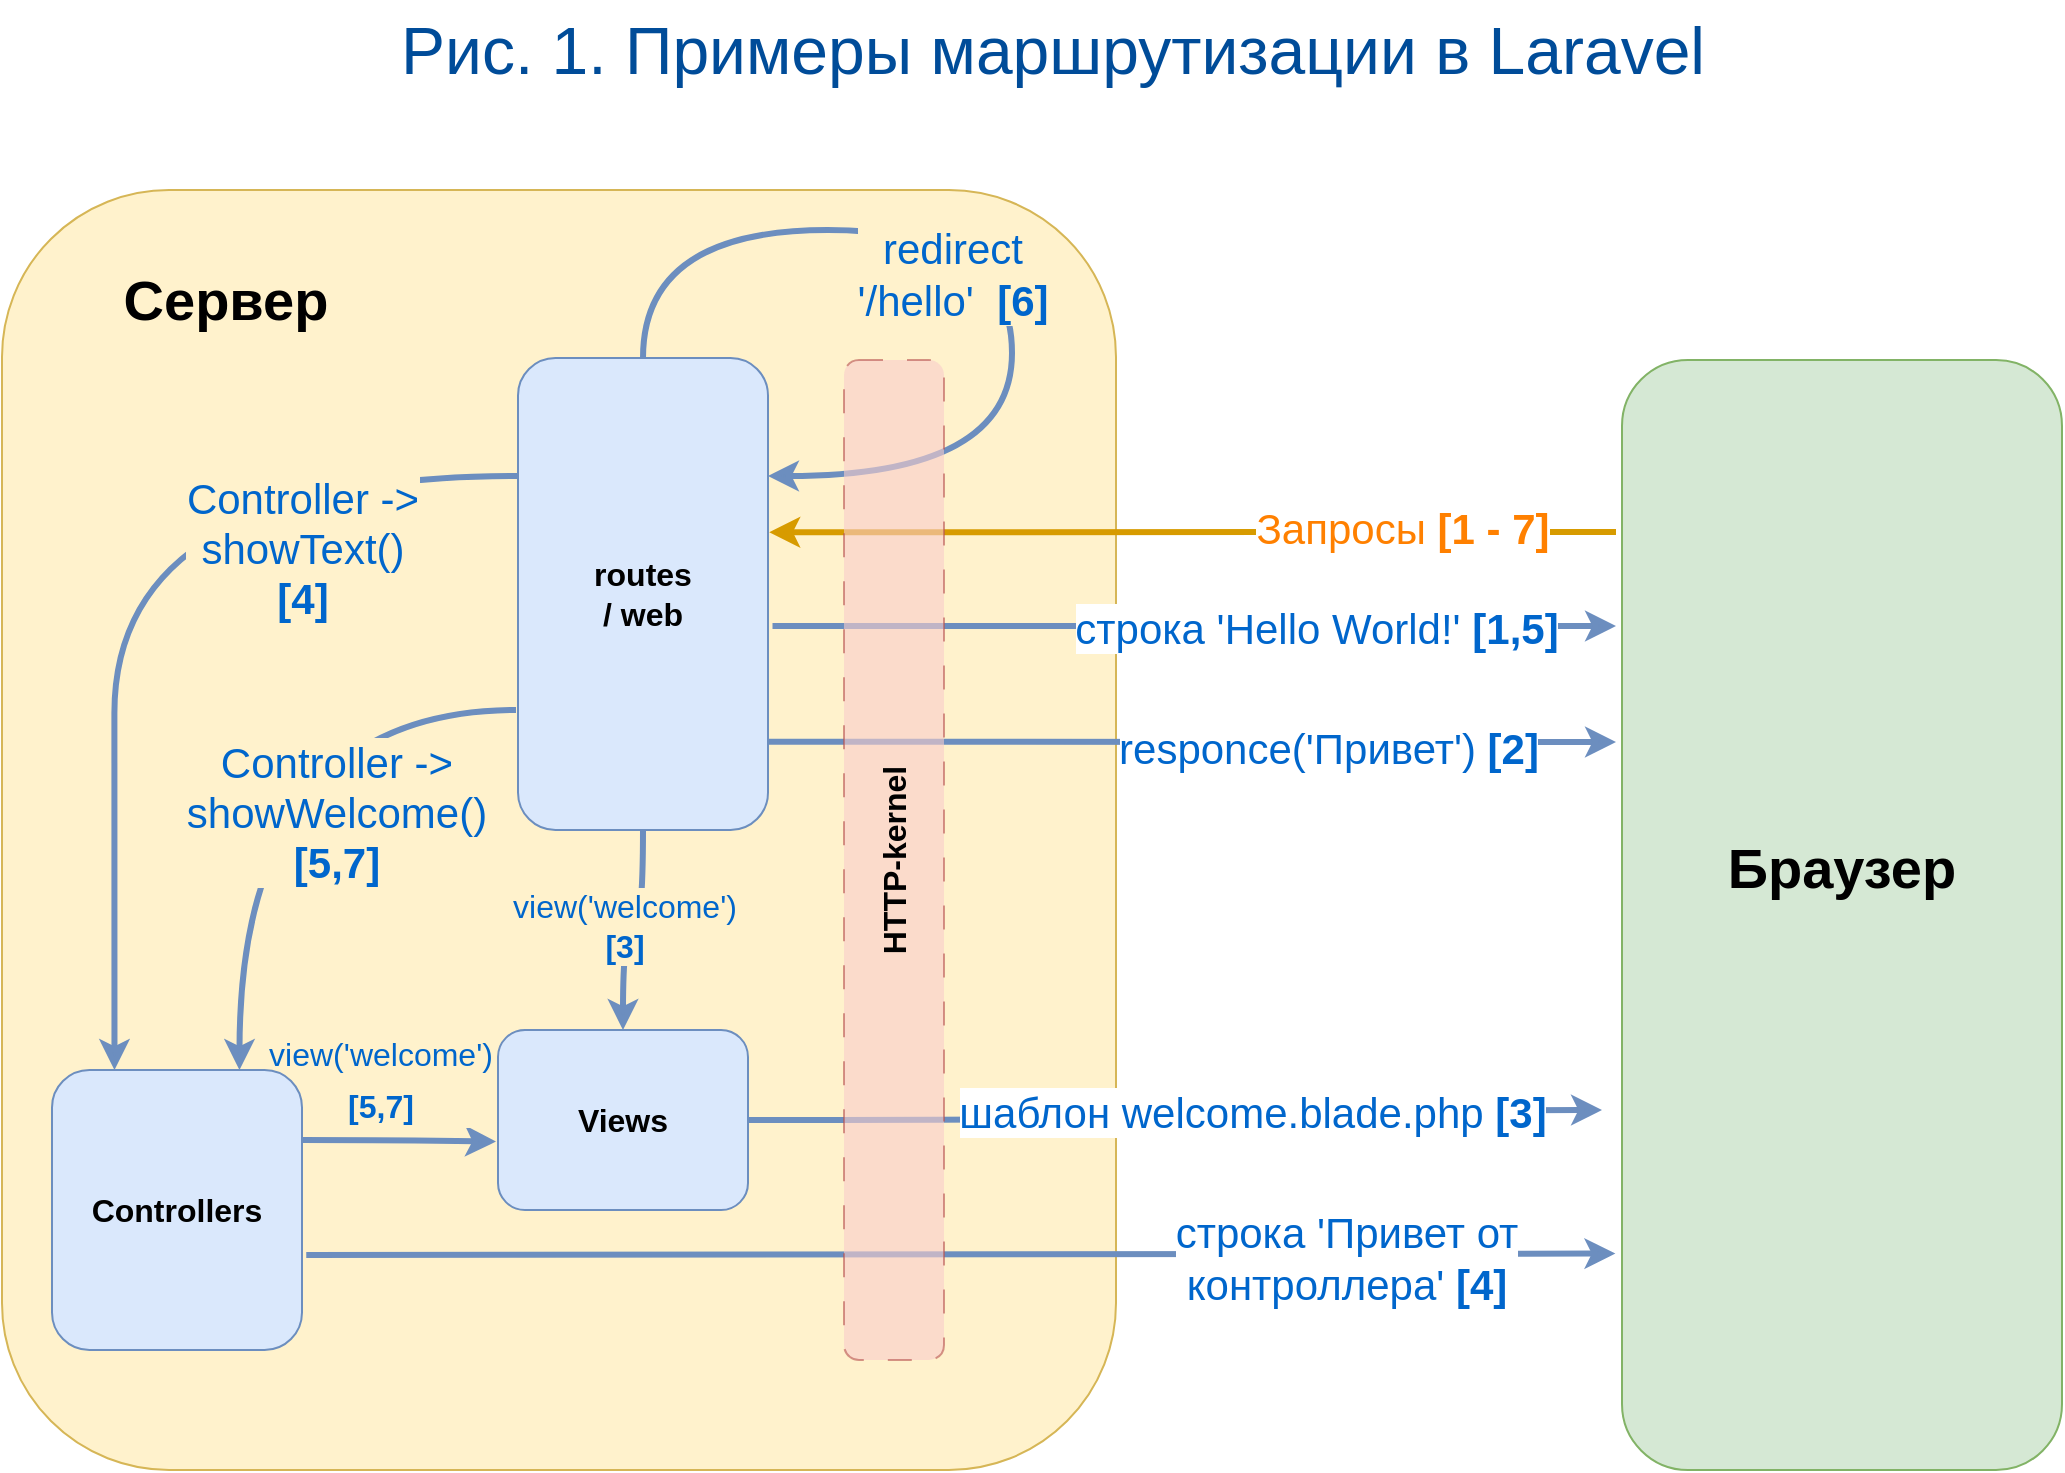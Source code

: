 <mxfile version="21.1.2" type="device">
  <diagram name="Страница 1" id="jEHX-ZtCNWRsOyHAzjee">
    <mxGraphModel dx="1360" dy="934" grid="1" gridSize="10" guides="1" tooltips="1" connect="1" arrows="1" fold="1" page="1" pageScale="1" pageWidth="1169" pageHeight="827" math="0" shadow="0">
      <root>
        <mxCell id="0" />
        <mxCell id="1" parent="0" />
        <mxCell id="UyK7CTYVqYZSrPb_AeM9-3" value="" style="rounded=1;whiteSpace=wrap;html=1;fillColor=#fff2cc;strokeColor=#d6b656;" parent="1" vertex="1">
          <mxGeometry x="73" y="120" width="557" height="640" as="geometry" />
        </mxCell>
        <mxCell id="UyK7CTYVqYZSrPb_AeM9-2" value="Сервер" style="text;html=1;strokeColor=none;fillColor=none;align=center;verticalAlign=middle;whiteSpace=wrap;rounded=0;fontSize=28;fontStyle=1" parent="1" vertex="1">
          <mxGeometry x="120" y="160" width="130" height="30" as="geometry" />
        </mxCell>
        <mxCell id="UyK7CTYVqYZSrPb_AeM9-7" style="edgeStyle=orthogonalEdgeStyle;rounded=0;orthogonalLoop=1;jettySize=auto;html=1;curved=1;strokeWidth=3;fillColor=#ffe6cc;strokeColor=#d79b00;entryX=1.005;entryY=0.369;entryDx=0;entryDy=0;entryPerimeter=0;" parent="1" target="UyK7CTYVqYZSrPb_AeM9-6" edge="1">
          <mxGeometry relative="1" as="geometry">
            <mxPoint x="880" y="291" as="sourcePoint" />
            <mxPoint x="533" y="274" as="targetPoint" />
          </mxGeometry>
        </mxCell>
        <mxCell id="UyK7CTYVqYZSrPb_AeM9-8" value="Запросы &lt;b&gt;[1 - 7]&lt;/b&gt;" style="edgeLabel;html=1;align=center;verticalAlign=middle;resizable=0;points=[];fontSize=21;fontColor=#FF8000;" parent="UyK7CTYVqYZSrPb_AeM9-7" vertex="1" connectable="0">
          <mxGeometry x="0.107" y="-2" relative="1" as="geometry">
            <mxPoint x="127" as="offset" />
          </mxGeometry>
        </mxCell>
        <mxCell id="UyK7CTYVqYZSrPb_AeM9-4" value="" style="rounded=1;whiteSpace=wrap;html=1;fillColor=#d5e8d4;strokeColor=#82b366;" parent="1" vertex="1">
          <mxGeometry x="883" y="205" width="220" height="555" as="geometry" />
        </mxCell>
        <mxCell id="UyK7CTYVqYZSrPb_AeM9-5" value="Браузер" style="text;html=1;strokeColor=none;fillColor=none;align=center;verticalAlign=middle;whiteSpace=wrap;rounded=0;fontSize=28;fontStyle=1" parent="1" vertex="1">
          <mxGeometry x="928" y="444" width="130" height="30" as="geometry" />
        </mxCell>
        <mxCell id="UyK7CTYVqYZSrPb_AeM9-6" value="routes &lt;br&gt;/ web" style="rounded=1;whiteSpace=wrap;html=1;fillColor=#dae8fc;strokeColor=#6c8ebf;fontSize=16;fontStyle=1" parent="1" vertex="1">
          <mxGeometry x="331" y="204" width="125" height="236" as="geometry" />
        </mxCell>
        <mxCell id="UyK7CTYVqYZSrPb_AeM9-10" style="edgeStyle=orthogonalEdgeStyle;rounded=0;orthogonalLoop=1;jettySize=auto;html=1;curved=1;strokeWidth=3;fillColor=#dae8fc;strokeColor=#6c8ebf;exitX=1.018;exitY=0.568;exitDx=0;exitDy=0;exitPerimeter=0;" parent="1" source="UyK7CTYVqYZSrPb_AeM9-6" edge="1">
          <mxGeometry relative="1" as="geometry">
            <mxPoint x="533" y="324" as="sourcePoint" />
            <mxPoint x="880" y="338" as="targetPoint" />
          </mxGeometry>
        </mxCell>
        <mxCell id="UyK7CTYVqYZSrPb_AeM9-11" value="строка &#39;Hello World!&#39; &lt;b&gt;[1,5]&lt;/b&gt;" style="edgeLabel;html=1;align=center;verticalAlign=middle;resizable=0;points=[];fontSize=21;fontColor=#0066CC;labelBorderColor=none;" parent="UyK7CTYVqYZSrPb_AeM9-10" vertex="1" connectable="0">
          <mxGeometry x="0.107" y="-2" relative="1" as="geometry">
            <mxPoint x="38" y="-2" as="offset" />
          </mxGeometry>
        </mxCell>
        <mxCell id="UyK7CTYVqYZSrPb_AeM9-12" style="edgeStyle=orthogonalEdgeStyle;rounded=0;orthogonalLoop=1;jettySize=auto;html=1;curved=1;strokeWidth=3;fillColor=#dae8fc;strokeColor=#6c8ebf;exitX=1.002;exitY=0.813;exitDx=0;exitDy=0;exitPerimeter=0;" parent="1" source="UyK7CTYVqYZSrPb_AeM9-6" edge="1">
          <mxGeometry relative="1" as="geometry">
            <mxPoint x="543" y="375" as="sourcePoint" />
            <mxPoint x="880" y="396" as="targetPoint" />
          </mxGeometry>
        </mxCell>
        <mxCell id="UyK7CTYVqYZSrPb_AeM9-13" value="responce(&#39;Привет&#39;) &lt;b&gt;[2]&lt;/b&gt;" style="edgeLabel;html=1;align=center;verticalAlign=middle;resizable=0;points=[];fontSize=21;fontColor=#0066CC;" parent="UyK7CTYVqYZSrPb_AeM9-12" vertex="1" connectable="0">
          <mxGeometry x="0.107" y="-2" relative="1" as="geometry">
            <mxPoint x="45" as="offset" />
          </mxGeometry>
        </mxCell>
        <mxCell id="UyK7CTYVqYZSrPb_AeM9-17" style="edgeStyle=orthogonalEdgeStyle;rounded=0;orthogonalLoop=1;jettySize=auto;html=1;curved=1;strokeWidth=3;fillColor=#dae8fc;strokeColor=#6c8ebf;exitX=0.5;exitY=1;exitDx=0;exitDy=0;" parent="1" source="UyK7CTYVqYZSrPb_AeM9-6" target="UyK7CTYVqYZSrPb_AeM9-14" edge="1">
          <mxGeometry relative="1" as="geometry">
            <mxPoint x="459" y="512" as="sourcePoint" />
            <mxPoint x="801" y="509" as="targetPoint" />
          </mxGeometry>
        </mxCell>
        <mxCell id="UyK7CTYVqYZSrPb_AeM9-18" value="view(&#39;welcome&#39;) &lt;br style=&quot;font-size: 16px;&quot;&gt;&lt;b style=&quot;font-size: 16px;&quot;&gt;[3]&lt;/b&gt;" style="edgeLabel;html=1;align=center;verticalAlign=middle;resizable=0;points=[];fontSize=16;fontColor=#0066CC;labelBackgroundColor=#FFF2CC;" parent="UyK7CTYVqYZSrPb_AeM9-17" vertex="1" connectable="0">
          <mxGeometry x="0.107" y="-2" relative="1" as="geometry">
            <mxPoint x="2" y="-3" as="offset" />
          </mxGeometry>
        </mxCell>
        <mxCell id="UyK7CTYVqYZSrPb_AeM9-21" style="edgeStyle=orthogonalEdgeStyle;rounded=0;orthogonalLoop=1;jettySize=auto;html=1;curved=1;strokeWidth=3;fillColor=#dae8fc;strokeColor=#6c8ebf;exitX=1;exitY=0.5;exitDx=0;exitDy=0;" parent="1" source="UyK7CTYVqYZSrPb_AeM9-14" edge="1">
          <mxGeometry relative="1" as="geometry">
            <mxPoint x="533" y="708" as="sourcePoint" />
            <mxPoint x="873" y="580" as="targetPoint" />
          </mxGeometry>
        </mxCell>
        <mxCell id="UyK7CTYVqYZSrPb_AeM9-22" value="шаблон welcome.blade.php&amp;nbsp;&lt;b&gt;[3]&lt;/b&gt;" style="edgeLabel;html=1;align=center;verticalAlign=middle;resizable=0;points=[];fontSize=21;fontColor=#0066CC;" parent="UyK7CTYVqYZSrPb_AeM9-21" vertex="1" connectable="0">
          <mxGeometry x="0.107" y="-2" relative="1" as="geometry">
            <mxPoint x="17" y="-2" as="offset" />
          </mxGeometry>
        </mxCell>
        <mxCell id="UyK7CTYVqYZSrPb_AeM9-25" style="edgeStyle=orthogonalEdgeStyle;rounded=0;orthogonalLoop=1;jettySize=auto;html=1;curved=1;strokeWidth=3;fillColor=#dae8fc;strokeColor=#6c8ebf;entryX=-0.015;entryY=0.805;entryDx=0;entryDy=0;exitX=1.017;exitY=0.661;exitDx=0;exitDy=0;exitPerimeter=0;entryPerimeter=0;" parent="1" source="UyK7CTYVqYZSrPb_AeM9-15" target="UyK7CTYVqYZSrPb_AeM9-4" edge="1">
          <mxGeometry relative="1" as="geometry">
            <mxPoint x="385" y="710" as="sourcePoint" />
            <mxPoint x="730" y="665" as="targetPoint" />
          </mxGeometry>
        </mxCell>
        <mxCell id="UyK7CTYVqYZSrPb_AeM9-26" value="строка &#39;Привет от &lt;br&gt;контроллера&#39;&amp;nbsp;&lt;b&gt;[4]&lt;/b&gt;" style="edgeLabel;html=1;align=center;verticalAlign=middle;resizable=0;points=[];fontSize=21;fontColor=#0066CC;" parent="UyK7CTYVqYZSrPb_AeM9-25" vertex="1" connectable="0">
          <mxGeometry x="0.107" y="-2" relative="1" as="geometry">
            <mxPoint x="158" as="offset" />
          </mxGeometry>
        </mxCell>
        <mxCell id="UyK7CTYVqYZSrPb_AeM9-29" style="edgeStyle=orthogonalEdgeStyle;rounded=0;orthogonalLoop=1;jettySize=auto;html=1;curved=1;strokeWidth=3;fillColor=#dae8fc;strokeColor=#6c8ebf;entryX=1;entryY=0.25;entryDx=0;entryDy=0;exitX=0.5;exitY=0;exitDx=0;exitDy=0;" parent="1" source="UyK7CTYVqYZSrPb_AeM9-6" target="UyK7CTYVqYZSrPb_AeM9-6" edge="1">
          <mxGeometry relative="1" as="geometry">
            <mxPoint x="411" y="138" as="sourcePoint" />
            <mxPoint x="751" y="134" as="targetPoint" />
            <Array as="points">
              <mxPoint x="394" y="140" />
              <mxPoint x="578" y="140" />
              <mxPoint x="578" y="263" />
            </Array>
          </mxGeometry>
        </mxCell>
        <mxCell id="UyK7CTYVqYZSrPb_AeM9-30" value="redirect&lt;br&gt;&#39;/hello&#39;&amp;nbsp;&amp;nbsp;&lt;b&gt;[6]&lt;/b&gt;" style="edgeLabel;html=1;align=center;verticalAlign=middle;resizable=0;points=[];fontSize=21;fontColor=#0066CC;labelBorderColor=none;labelBackgroundColor=#FFF2CC;" parent="UyK7CTYVqYZSrPb_AeM9-29" vertex="1" connectable="0">
          <mxGeometry x="0.107" y="-2" relative="1" as="geometry">
            <mxPoint x="-28" y="-3" as="offset" />
          </mxGeometry>
        </mxCell>
        <mxCell id="sftRfSLRE5pTmi5mtBBy-1" value="HTTP-kernel" style="rounded=1;whiteSpace=wrap;html=1;horizontal=0;fontStyle=1;fontSize=16;fillColor=#f8cecc;strokeColor=#b85450;dashed=1;dashPattern=12 12;opacity=60;" vertex="1" parent="1">
          <mxGeometry x="494" y="205" width="50" height="500" as="geometry" />
        </mxCell>
        <mxCell id="sftRfSLRE5pTmi5mtBBy-3" value="&lt;font style=&quot;font-size: 33px;&quot;&gt;Рис. 1. Примеры маршрутизации в Laravel&lt;/font&gt;" style="text;html=1;align=center;verticalAlign=middle;resizable=0;points=[];autosize=1;strokeColor=none;fillColor=none;fontColor=#004C99;" vertex="1" parent="1">
          <mxGeometry x="258" y="25" width="680" height="50" as="geometry" />
        </mxCell>
        <mxCell id="sftRfSLRE5pTmi5mtBBy-4" style="edgeStyle=orthogonalEdgeStyle;rounded=0;orthogonalLoop=1;jettySize=auto;html=1;curved=1;strokeWidth=3;fillColor=#dae8fc;strokeColor=#6c8ebf;entryX=0.75;entryY=0;entryDx=0;entryDy=0;" edge="1" parent="1" target="UyK7CTYVqYZSrPb_AeM9-15">
          <mxGeometry relative="1" as="geometry">
            <mxPoint x="330" y="380" as="sourcePoint" />
            <mxPoint x="119" y="647" as="targetPoint" />
          </mxGeometry>
        </mxCell>
        <mxCell id="sftRfSLRE5pTmi5mtBBy-5" value="Controller -&amp;gt;&lt;br&gt;showWelcome()&lt;br&gt;&lt;b&gt;[5,7]&lt;/b&gt;" style="edgeLabel;html=1;align=center;verticalAlign=middle;resizable=0;points=[];fontSize=21;fontColor=#0066CC;labelBackgroundColor=#FFF2CC;" vertex="1" connectable="0" parent="sftRfSLRE5pTmi5mtBBy-4">
          <mxGeometry x="0.107" y="-2" relative="1" as="geometry">
            <mxPoint x="50" y="12" as="offset" />
          </mxGeometry>
        </mxCell>
        <mxCell id="UyK7CTYVqYZSrPb_AeM9-23" style="edgeStyle=orthogonalEdgeStyle;rounded=0;orthogonalLoop=1;jettySize=auto;html=1;curved=1;strokeWidth=3;fillColor=#dae8fc;strokeColor=#6c8ebf;exitX=0;exitY=0.25;exitDx=0;exitDy=0;entryX=0.25;entryY=0;entryDx=0;entryDy=0;" parent="1" source="UyK7CTYVqYZSrPb_AeM9-6" target="UyK7CTYVqYZSrPb_AeM9-15" edge="1">
          <mxGeometry relative="1" as="geometry">
            <mxPoint x="266" y="385" as="sourcePoint" />
            <mxPoint x="266" y="525" as="targetPoint" />
          </mxGeometry>
        </mxCell>
        <mxCell id="UyK7CTYVqYZSrPb_AeM9-24" value="Controller -&amp;gt;&lt;br&gt;showText()&lt;br&gt;&lt;b&gt;[4]&lt;/b&gt;" style="edgeLabel;html=1;align=center;verticalAlign=middle;resizable=0;points=[];fontSize=21;fontColor=#0066CC;labelBackgroundColor=#FFF2CC;" parent="UyK7CTYVqYZSrPb_AeM9-23" vertex="1" connectable="0">
          <mxGeometry x="0.107" y="-2" relative="1" as="geometry">
            <mxPoint x="96" y="-38" as="offset" />
          </mxGeometry>
        </mxCell>
        <mxCell id="sftRfSLRE5pTmi5mtBBy-7" style="edgeStyle=orthogonalEdgeStyle;rounded=0;orthogonalLoop=1;jettySize=auto;html=1;curved=1;strokeWidth=3;fillColor=#dae8fc;strokeColor=#6c8ebf;exitX=1;exitY=0.25;exitDx=0;exitDy=0;entryX=-0.008;entryY=0.62;entryDx=0;entryDy=0;entryPerimeter=0;" edge="1" parent="1" source="UyK7CTYVqYZSrPb_AeM9-15" target="UyK7CTYVqYZSrPb_AeM9-14">
          <mxGeometry relative="1" as="geometry">
            <mxPoint x="66" y="706" as="sourcePoint" />
            <mxPoint x="320" y="590" as="targetPoint" />
          </mxGeometry>
        </mxCell>
        <mxCell id="sftRfSLRE5pTmi5mtBBy-8" value="&lt;font style=&quot;font-size: 16px;&quot;&gt;view(&#39;welcome&#39;)&lt;br style=&quot;border-color: var(--border-color);&quot;&gt;&lt;b style=&quot;border-color: var(--border-color);&quot;&gt;[5,7]&lt;/b&gt;&lt;/font&gt;" style="edgeLabel;html=1;align=center;verticalAlign=middle;resizable=0;points=[];fontSize=21;fontColor=#0066CC;labelBackgroundColor=#FFF2CC;" vertex="1" connectable="0" parent="sftRfSLRE5pTmi5mtBBy-7">
          <mxGeometry x="0.107" y="-2" relative="1" as="geometry">
            <mxPoint x="-14" y="-35" as="offset" />
          </mxGeometry>
        </mxCell>
        <mxCell id="UyK7CTYVqYZSrPb_AeM9-15" value="Controllers" style="rounded=1;whiteSpace=wrap;html=1;fillColor=#dae8fc;strokeColor=#6c8ebf;fontSize=16;fontStyle=1" parent="1" vertex="1">
          <mxGeometry x="98" y="560" width="125" height="140" as="geometry" />
        </mxCell>
        <mxCell id="UyK7CTYVqYZSrPb_AeM9-14" value="Views" style="rounded=1;whiteSpace=wrap;html=1;fillColor=#dae8fc;strokeColor=#6c8ebf;fontSize=16;fontStyle=1" parent="1" vertex="1">
          <mxGeometry x="321" y="540" width="125" height="90" as="geometry" />
        </mxCell>
      </root>
    </mxGraphModel>
  </diagram>
</mxfile>

